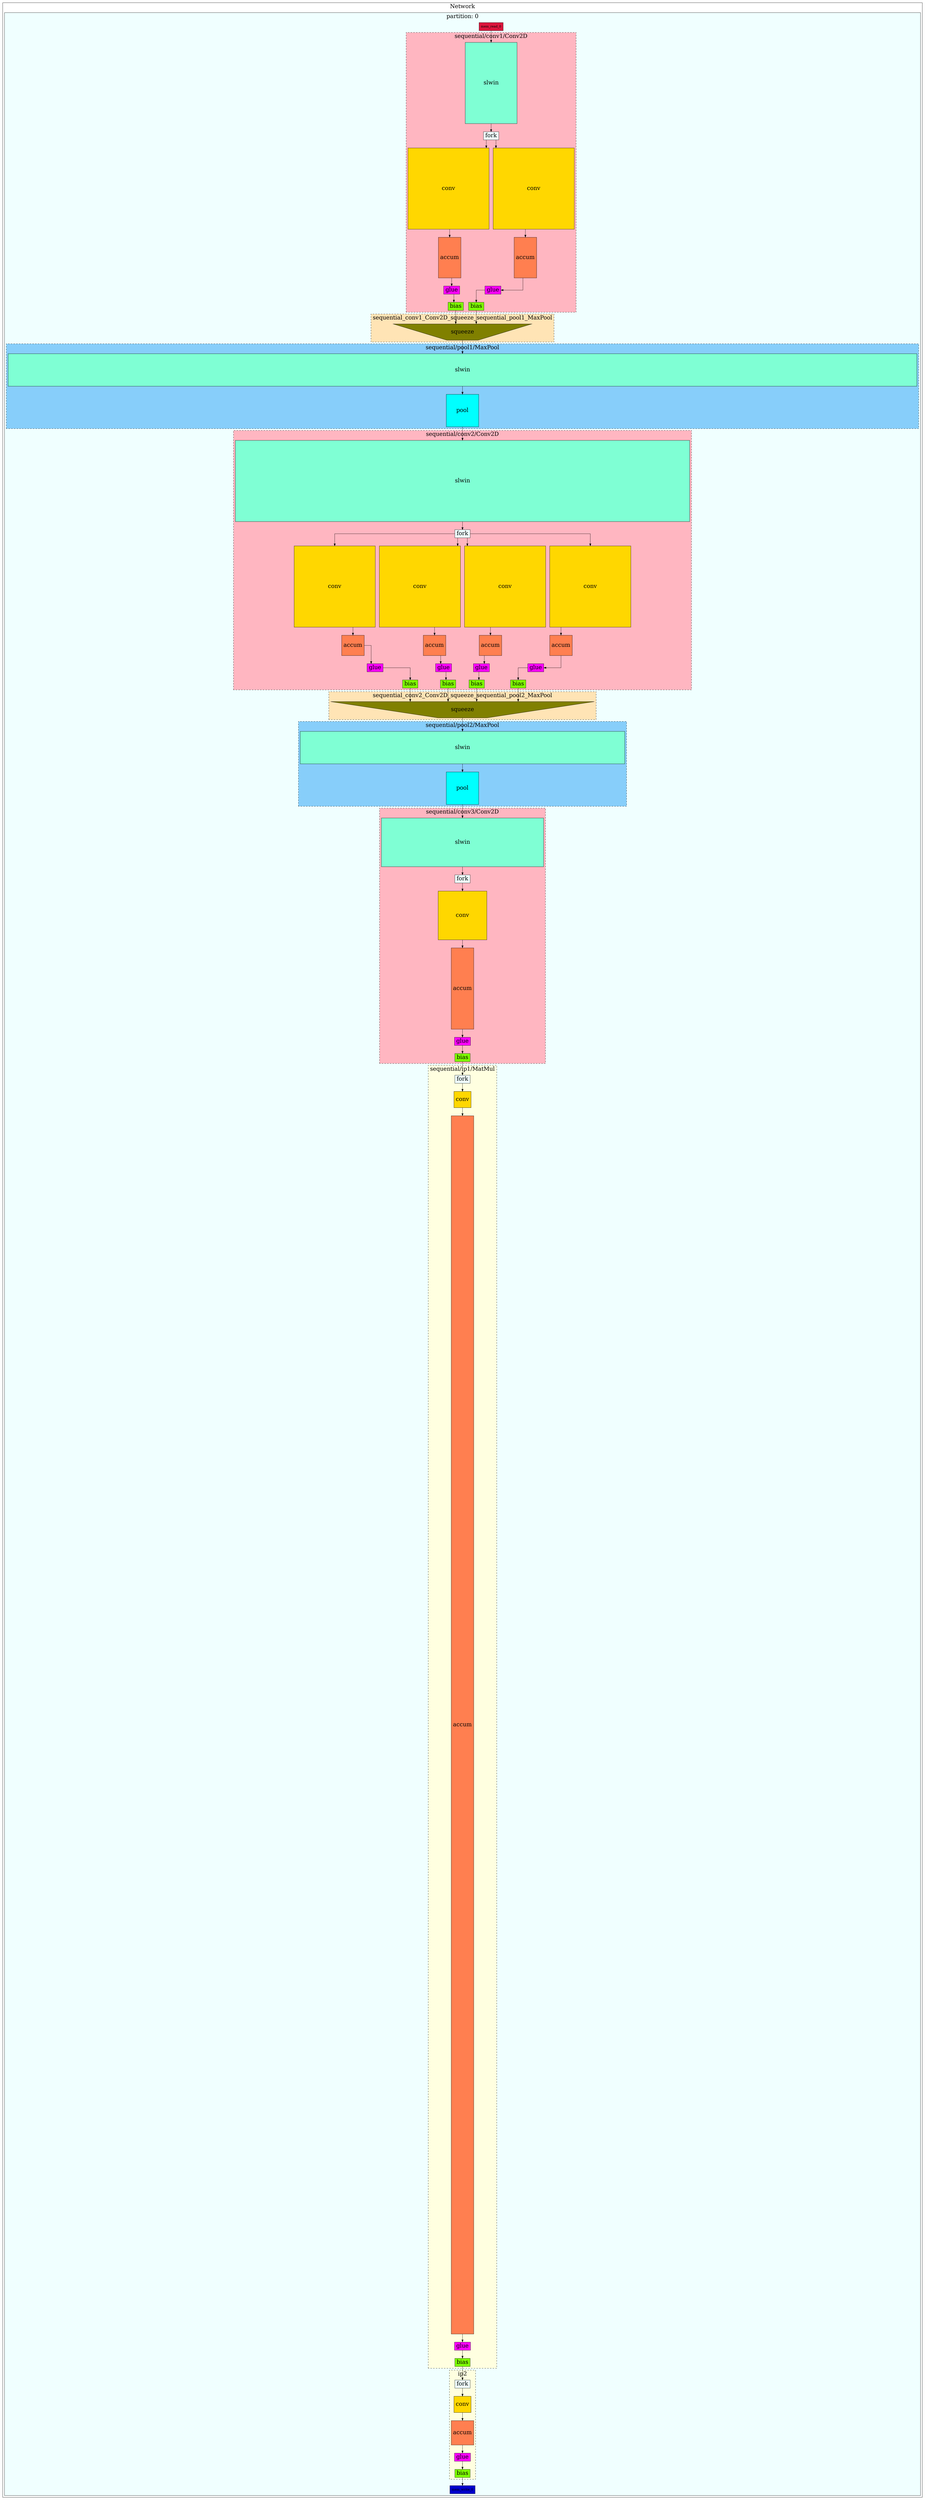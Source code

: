 digraph G {
fontsize=25;
splines=ortho;
subgraph cluster_network {
label=Network;
subgraph cluster_0 {
bgcolor=azure;
fontsize=25;
label="partition: 0";
spline=ortho;
mem_read_0 [fillcolor=crimson, shape=box, style=filled];
mem_write_0 [fillcolor=mediumblue, shape=box, style=filled];
subgraph "cluster_sequential/conv1/Conv2D" {
bgcolor=lightpink;
label="sequential/conv1/Conv2D";
style=dashed;
"sequential/conv1/Conv2D_sw_0_0" [fillcolor=aquamarine, fontsize=25, height=5, label=slwin, shape=box, style=filled, width=3.2];
"sequential/conv1/Conv2D_fork_0_0" [fillcolor=azure, fontsize=25, label=fork, shape=box, style=filled];
"sequential/conv1/Conv2D_sw_0_0" -> "sequential/conv1/Conv2D_fork_0_0";
"sequential/conv1/Conv2D_conv_0_0_0" [fillcolor=gold, fontsize=25, height=5, label=conv, shape=box, style=filled, width=5];
"sequential/conv1/Conv2D_accum_0_0_0" [fillcolor=coral, fontsize=25, height=2.5, label=accum, shape=box, style=filled];
"sequential/conv1/Conv2D_fork_0_0" -> "sequential/conv1/Conv2D_conv_0_0_0";
"sequential/conv1/Conv2D_conv_0_0_0" -> "sequential/conv1/Conv2D_accum_0_0_0";
"sequential/conv1/Conv2D_accum_0_0_0" -> "sequential/conv1/Conv2D_glue_0_0";
"sequential/conv1/Conv2D_conv_0_1_0" [fillcolor=gold, fontsize=25, height=5, label=conv, shape=box, style=filled, width=5];
"sequential/conv1/Conv2D_accum_0_1_0" [fillcolor=coral, fontsize=25, height=2.5, label=accum, shape=box, style=filled];
"sequential/conv1/Conv2D_fork_0_0" -> "sequential/conv1/Conv2D_conv_0_1_0";
"sequential/conv1/Conv2D_conv_0_1_0" -> "sequential/conv1/Conv2D_accum_0_1_0";
"sequential/conv1/Conv2D_accum_0_1_0" -> "sequential/conv1/Conv2D_glue_0_1";
"sequential/conv1/Conv2D_glue_0_0" [fillcolor=fuchsia, fontsize=25, label=glue, shape=box, style=filled];
"sequential/conv1/Conv2D_bias_0_0" [fillcolor=chartreuse, fontsize=25, label=bias, shape=box, style=filled];
"sequential/conv1/Conv2D_glue_0_0" -> "sequential/conv1/Conv2D_bias_0_0";
"sequential/conv1/Conv2D_glue_0_1" [fillcolor=fuchsia, fontsize=25, label=glue, shape=box, style=filled];
"sequential/conv1/Conv2D_bias_0_1" [fillcolor=chartreuse, fontsize=25, label=bias, shape=box, style=filled];
"sequential/conv1/Conv2D_glue_0_1" -> "sequential/conv1/Conv2D_bias_0_1";
}

mem_read_0 -> "sequential/conv1/Conv2D_sw_0_0";
subgraph "cluster_sequential/pool1/MaxPool" {
bgcolor=lightskyblue;
label="sequential/pool1/MaxPool";
style=dashed;
"sequential/pool1/MaxPool_sw_0" [fillcolor=aquamarine, fontsize=25, height=2, label=slwin, shape=box, style=filled, width=56.0];
"sequential/pool1/MaxPool_pool_0" [fillcolor=cyan, fontsize=25, height=2, label=pool, shape=box, style=filled, width=2];
"sequential/pool1/MaxPool_sw_0" -> "sequential/pool1/MaxPool_pool_0";
}

subgraph "cluster_sequential/conv2/Conv2D" {
bgcolor=lightpink;
label="sequential/conv2/Conv2D";
style=dashed;
"sequential/conv2/Conv2D_sw_0_0" [fillcolor=aquamarine, fontsize=25, height=5, label=slwin, shape=box, style=filled, width=28.0];
"sequential/conv2/Conv2D_fork_0_0" [fillcolor=azure, fontsize=25, label=fork, shape=box, style=filled];
"sequential/conv2/Conv2D_sw_0_0" -> "sequential/conv2/Conv2D_fork_0_0";
"sequential/conv2/Conv2D_conv_0_0_0" [fillcolor=gold, fontsize=25, height=5, label=conv, shape=box, style=filled, width=5];
"sequential/conv2/Conv2D_accum_0_0_0" [fillcolor=coral, fontsize=25, height=1.25, label=accum, shape=box, style=filled];
"sequential/conv2/Conv2D_fork_0_0" -> "sequential/conv2/Conv2D_conv_0_0_0";
"sequential/conv2/Conv2D_conv_0_0_0" -> "sequential/conv2/Conv2D_accum_0_0_0";
"sequential/conv2/Conv2D_accum_0_0_0" -> "sequential/conv2/Conv2D_glue_0_0";
"sequential/conv2/Conv2D_conv_0_1_0" [fillcolor=gold, fontsize=25, height=5, label=conv, shape=box, style=filled, width=5];
"sequential/conv2/Conv2D_accum_0_1_0" [fillcolor=coral, fontsize=25, height=1.25, label=accum, shape=box, style=filled];
"sequential/conv2/Conv2D_fork_0_0" -> "sequential/conv2/Conv2D_conv_0_1_0";
"sequential/conv2/Conv2D_conv_0_1_0" -> "sequential/conv2/Conv2D_accum_0_1_0";
"sequential/conv2/Conv2D_accum_0_1_0" -> "sequential/conv2/Conv2D_glue_0_1";
"sequential/conv2/Conv2D_conv_0_2_0" [fillcolor=gold, fontsize=25, height=5, label=conv, shape=box, style=filled, width=5];
"sequential/conv2/Conv2D_accum_0_2_0" [fillcolor=coral, fontsize=25, height=1.25, label=accum, shape=box, style=filled];
"sequential/conv2/Conv2D_fork_0_0" -> "sequential/conv2/Conv2D_conv_0_2_0";
"sequential/conv2/Conv2D_conv_0_2_0" -> "sequential/conv2/Conv2D_accum_0_2_0";
"sequential/conv2/Conv2D_accum_0_2_0" -> "sequential/conv2/Conv2D_glue_0_2";
"sequential/conv2/Conv2D_conv_0_3_0" [fillcolor=gold, fontsize=25, height=5, label=conv, shape=box, style=filled, width=5];
"sequential/conv2/Conv2D_accum_0_3_0" [fillcolor=coral, fontsize=25, height=1.25, label=accum, shape=box, style=filled];
"sequential/conv2/Conv2D_fork_0_0" -> "sequential/conv2/Conv2D_conv_0_3_0";
"sequential/conv2/Conv2D_conv_0_3_0" -> "sequential/conv2/Conv2D_accum_0_3_0";
"sequential/conv2/Conv2D_accum_0_3_0" -> "sequential/conv2/Conv2D_glue_0_3";
"sequential/conv2/Conv2D_glue_0_0" [fillcolor=fuchsia, fontsize=25, label=glue, shape=box, style=filled];
"sequential/conv2/Conv2D_bias_0_0" [fillcolor=chartreuse, fontsize=25, label=bias, shape=box, style=filled];
"sequential/conv2/Conv2D_glue_0_0" -> "sequential/conv2/Conv2D_bias_0_0";
"sequential/conv2/Conv2D_glue_0_1" [fillcolor=fuchsia, fontsize=25, label=glue, shape=box, style=filled];
"sequential/conv2/Conv2D_bias_0_1" [fillcolor=chartreuse, fontsize=25, label=bias, shape=box, style=filled];
"sequential/conv2/Conv2D_glue_0_1" -> "sequential/conv2/Conv2D_bias_0_1";
"sequential/conv2/Conv2D_glue_0_2" [fillcolor=fuchsia, fontsize=25, label=glue, shape=box, style=filled];
"sequential/conv2/Conv2D_bias_0_2" [fillcolor=chartreuse, fontsize=25, label=bias, shape=box, style=filled];
"sequential/conv2/Conv2D_glue_0_2" -> "sequential/conv2/Conv2D_bias_0_2";
"sequential/conv2/Conv2D_glue_0_3" [fillcolor=fuchsia, fontsize=25, label=glue, shape=box, style=filled];
"sequential/conv2/Conv2D_bias_0_3" [fillcolor=chartreuse, fontsize=25, label=bias, shape=box, style=filled];
"sequential/conv2/Conv2D_glue_0_3" -> "sequential/conv2/Conv2D_bias_0_3";
}

subgraph "cluster_sequential/pool2/MaxPool" {
bgcolor=lightskyblue;
label="sequential/pool2/MaxPool";
style=dashed;
"sequential/pool2/MaxPool_sw_0" [fillcolor=aquamarine, fontsize=25, height=2, label=slwin, shape=box, style=filled, width=20.0];
"sequential/pool2/MaxPool_pool_0" [fillcolor=cyan, fontsize=25, height=2, label=pool, shape=box, style=filled, width=2];
"sequential/pool2/MaxPool_sw_0" -> "sequential/pool2/MaxPool_pool_0";
}

subgraph "cluster_sequential/conv3/Conv2D" {
bgcolor=lightpink;
label="sequential/conv3/Conv2D";
style=dashed;
"sequential/conv3/Conv2D_sw_0_0" [fillcolor=aquamarine, fontsize=25, height=3, label=slwin, shape=box, style=filled, width=10.0];
"sequential/conv3/Conv2D_fork_0_0" [fillcolor=azure, fontsize=25, label=fork, shape=box, style=filled];
"sequential/conv3/Conv2D_sw_0_0" -> "sequential/conv3/Conv2D_fork_0_0";
"sequential/conv3/Conv2D_conv_0_0_0" [fillcolor=gold, fontsize=25, height=3, label=conv, shape=box, style=filled, width=3];
"sequential/conv3/Conv2D_accum_0_0_0" [fillcolor=coral, fontsize=25, height=5.0, label=accum, shape=box, style=filled];
"sequential/conv3/Conv2D_fork_0_0" -> "sequential/conv3/Conv2D_conv_0_0_0";
"sequential/conv3/Conv2D_conv_0_0_0" -> "sequential/conv3/Conv2D_accum_0_0_0";
"sequential/conv3/Conv2D_accum_0_0_0" -> "sequential/conv3/Conv2D_glue_0_0";
"sequential/conv3/Conv2D_glue_0_0" [fillcolor=fuchsia, fontsize=25, label=glue, shape=box, style=filled];
"sequential/conv3/Conv2D_bias_0_0" [fillcolor=chartreuse, fontsize=25, label=bias, shape=box, style=filled];
"sequential/conv3/Conv2D_glue_0_0" -> "sequential/conv3/Conv2D_bias_0_0";
}

subgraph "cluster_sequential/ip1/MatMul" {
bgcolor=lightyellow;
label="sequential/ip1/MatMul";
style=dashed;
"sequential/ip1/MatMul_fork_0" [fillcolor=azure, fontsize=25, label=fork, shape=box, style=filled];
"sequential/ip1/MatMul_conv_0_0" [fillcolor=gold, fontsize=25, height=1, label=conv, shape=box, style=filled, width=1];
"sequential/ip1/MatMul_accum_0_0" [fillcolor=coral, fontsize=25, height=75.0, label=accum, shape=box, style=filled];
"sequential/ip1/MatMul_glue_0" [fillcolor=fuchsia, fontsize=25, label=glue, shape=box, style=filled];
"sequential/ip1/MatMul_bias_0" [fillcolor=chartreuse, fontsize=25, label=bias, shape=box, style=filled];
"sequential/ip1/MatMul_fork_0" -> "sequential/ip1/MatMul_conv_0_0";
"sequential/ip1/MatMul_conv_0_0" -> "sequential/ip1/MatMul_accum_0_0";
"sequential/ip1/MatMul_accum_0_0" -> "sequential/ip1/MatMul_glue_0";
"sequential/ip1/MatMul_glue_0" -> "sequential/ip1/MatMul_bias_0";
}

subgraph cluster_ip2 {
bgcolor=lightyellow;
label=ip2;
style=dashed;
ip2_fork_0 [fillcolor=azure, fontsize=25, label=fork, shape=box, style=filled];
ip2_conv_0_0 [fillcolor=gold, fontsize=25, height=1, label=conv, shape=box, style=filled, width=1];
ip2_accum_0_0 [fillcolor=coral, fontsize=25, height=1.5, label=accum, shape=box, style=filled];
ip2_glue_0 [fillcolor=fuchsia, fontsize=25, label=glue, shape=box, style=filled];
ip2_bias_0 [fillcolor=chartreuse, fontsize=25, label=bias, shape=box, style=filled];
ip2_fork_0 -> ip2_conv_0_0;
ip2_conv_0_0 -> ip2_accum_0_0;
ip2_accum_0_0 -> ip2_glue_0;
ip2_glue_0 -> ip2_bias_0;
}

ip2_bias_0 -> mem_write_0;
subgraph cluster_sequential_conv1_Conv2D_squeeze_sequential_pool1_MaxPool {
bgcolor=moccasin;
label=sequential_conv1_Conv2D_squeeze_sequential_pool1_MaxPool;
style=dashed;
sequential_conv1_Conv2D_squeeze_sequential_pool1_MaxPool_squeeze [distortion=2.0, fillcolor=olive, fontsize=25, label=squeeze, shape=polygon, sides=4, style=filled];
}

subgraph cluster_sequential_conv2_Conv2D_squeeze_sequential_pool2_MaxPool {
bgcolor=moccasin;
label=sequential_conv2_Conv2D_squeeze_sequential_pool2_MaxPool;
style=dashed;
sequential_conv2_Conv2D_squeeze_sequential_pool2_MaxPool_squeeze [distortion=4.0, fillcolor=olive, fontsize=25, label=squeeze, shape=polygon, sides=4, style=filled];
}

"sequential/conv1/Conv2D_bias_0_0" -> sequential_conv1_Conv2D_squeeze_sequential_pool1_MaxPool_squeeze;
"sequential/conv1/Conv2D_bias_0_1" -> sequential_conv1_Conv2D_squeeze_sequential_pool1_MaxPool_squeeze;
"sequential/pool1/MaxPool_pool_0" -> "sequential/conv2/Conv2D_sw_0_0";
"sequential/conv2/Conv2D_bias_0_0" -> sequential_conv2_Conv2D_squeeze_sequential_pool2_MaxPool_squeeze;
"sequential/conv2/Conv2D_bias_0_1" -> sequential_conv2_Conv2D_squeeze_sequential_pool2_MaxPool_squeeze;
"sequential/conv2/Conv2D_bias_0_2" -> sequential_conv2_Conv2D_squeeze_sequential_pool2_MaxPool_squeeze;
"sequential/conv2/Conv2D_bias_0_3" -> sequential_conv2_Conv2D_squeeze_sequential_pool2_MaxPool_squeeze;
"sequential/pool2/MaxPool_pool_0" -> "sequential/conv3/Conv2D_sw_0_0";
"sequential/conv3/Conv2D_bias_0_0" -> "sequential/ip1/MatMul_fork_0";
"sequential/ip1/MatMul_bias_0" -> ip2_fork_0;
sequential_conv1_Conv2D_squeeze_sequential_pool1_MaxPool_squeeze -> "sequential/pool1/MaxPool_sw_0";
sequential_conv2_Conv2D_squeeze_sequential_pool2_MaxPool_squeeze -> "sequential/pool2/MaxPool_sw_0";
}

}

}
